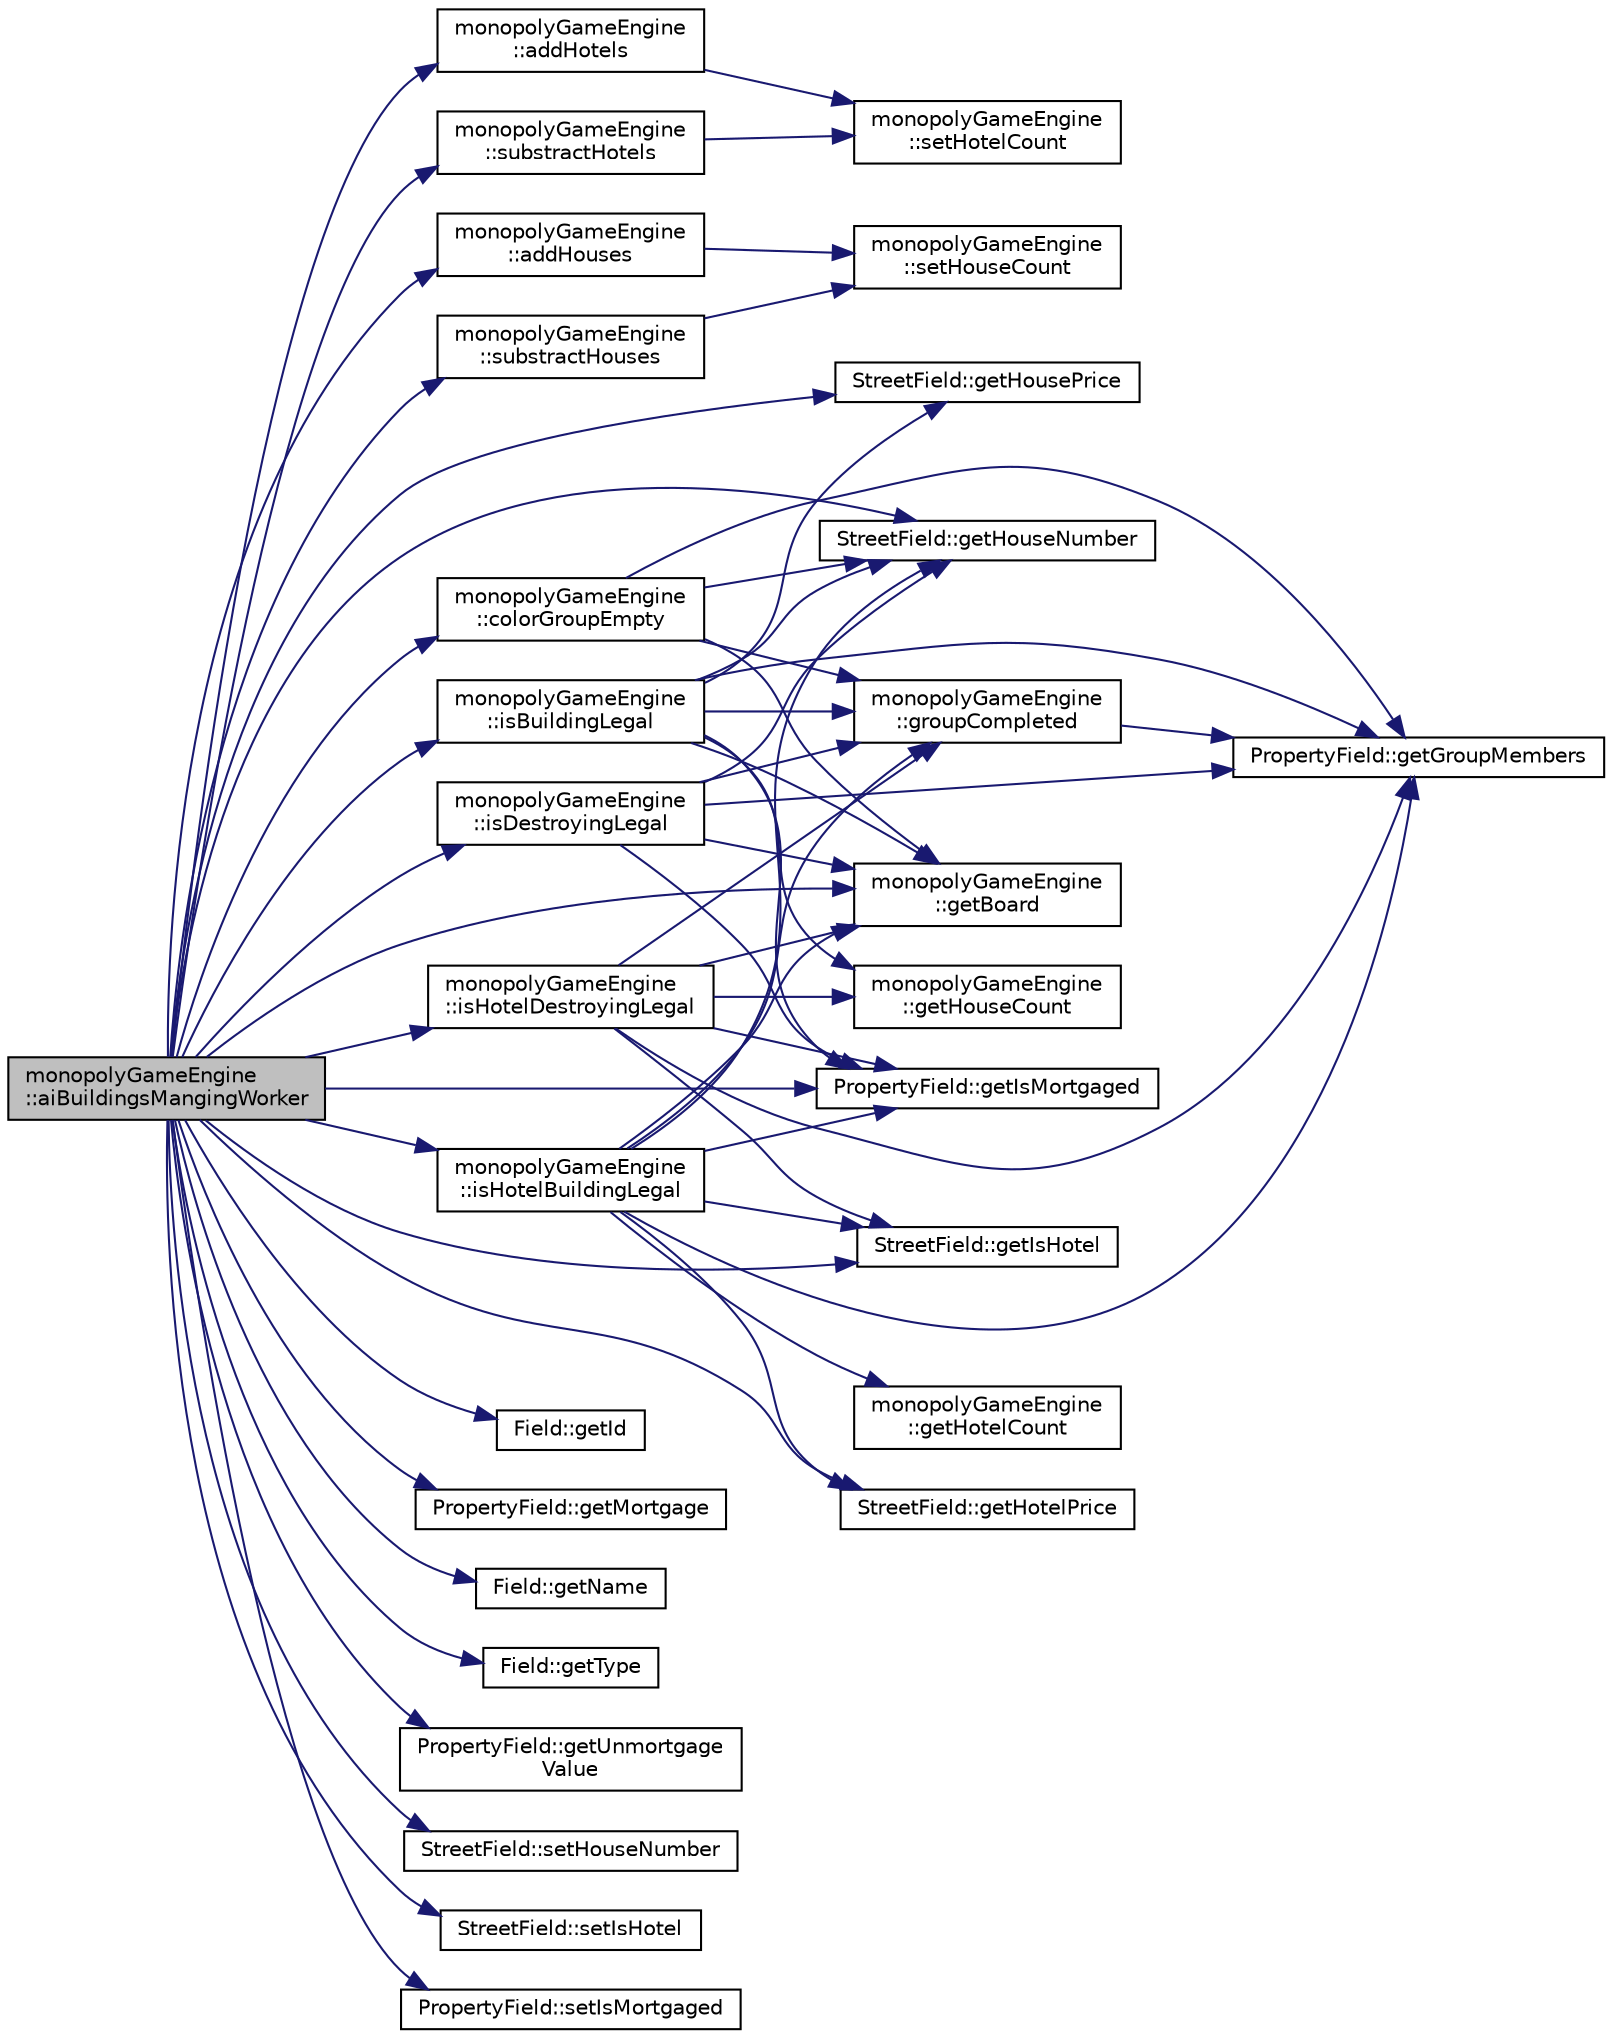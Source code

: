 digraph "monopolyGameEngine::aiBuildingsMangingWorker"
{
 // LATEX_PDF_SIZE
  edge [fontname="Helvetica",fontsize="10",labelfontname="Helvetica",labelfontsize="10"];
  node [fontname="Helvetica",fontsize="10",shape=record];
  rankdir="LR";
  Node1 [label="monopolyGameEngine\l::aiBuildingsMangingWorker",height=0.2,width=0.4,color="black", fillcolor="grey75", style="filled", fontcolor="black",tooltip=" "];
  Node1 -> Node2 [color="midnightblue",fontsize="10",style="solid",fontname="Helvetica"];
  Node2 [label="monopolyGameEngine\l::addHotels",height=0.2,width=0.4,color="black", fillcolor="white", style="filled",URL="$classmonopoly_game_engine.html#a99af650b99e1f4a3bc186da3aac6743f",tooltip=" "];
  Node2 -> Node3 [color="midnightblue",fontsize="10",style="solid",fontname="Helvetica"];
  Node3 [label="monopolyGameEngine\l::setHotelCount",height=0.2,width=0.4,color="black", fillcolor="white", style="filled",URL="$classmonopoly_game_engine.html#a929ee51bc796ef0d0cd8500d79bf488b",tooltip=" "];
  Node1 -> Node4 [color="midnightblue",fontsize="10",style="solid",fontname="Helvetica"];
  Node4 [label="monopolyGameEngine\l::addHouses",height=0.2,width=0.4,color="black", fillcolor="white", style="filled",URL="$classmonopoly_game_engine.html#ab7de7f4666764569f6bf3cbad8408ed1",tooltip=" "];
  Node4 -> Node5 [color="midnightblue",fontsize="10",style="solid",fontname="Helvetica"];
  Node5 [label="monopolyGameEngine\l::setHouseCount",height=0.2,width=0.4,color="black", fillcolor="white", style="filled",URL="$classmonopoly_game_engine.html#a69495369d29826bab9be4555184c89a3",tooltip=" "];
  Node1 -> Node6 [color="midnightblue",fontsize="10",style="solid",fontname="Helvetica"];
  Node6 [label="monopolyGameEngine\l::colorGroupEmpty",height=0.2,width=0.4,color="black", fillcolor="white", style="filled",URL="$classmonopoly_game_engine.html#af0dcb169ec97293dadc327ad4b861df5",tooltip=" "];
  Node6 -> Node7 [color="midnightblue",fontsize="10",style="solid",fontname="Helvetica"];
  Node7 [label="monopolyGameEngine\l::getBoard",height=0.2,width=0.4,color="black", fillcolor="white", style="filled",URL="$classmonopoly_game_engine.html#a7745bb931ce95f84f0b07843414e0d36",tooltip=" "];
  Node6 -> Node8 [color="midnightblue",fontsize="10",style="solid",fontname="Helvetica"];
  Node8 [label="PropertyField::getGroupMembers",height=0.2,width=0.4,color="black", fillcolor="white", style="filled",URL="$class_property_field.html#a676180ae8ad98644572c47787ea0a01f",tooltip=" "];
  Node6 -> Node9 [color="midnightblue",fontsize="10",style="solid",fontname="Helvetica"];
  Node9 [label="StreetField::getHouseNumber",height=0.2,width=0.4,color="black", fillcolor="white", style="filled",URL="$class_street_field.html#aaee4c344c359e9762653472f7f2e5df0",tooltip=" "];
  Node6 -> Node10 [color="midnightblue",fontsize="10",style="solid",fontname="Helvetica"];
  Node10 [label="monopolyGameEngine\l::groupCompleted",height=0.2,width=0.4,color="black", fillcolor="white", style="filled",URL="$classmonopoly_game_engine.html#a812b12efc4a929ca7d81d98cf9acf761",tooltip=" "];
  Node10 -> Node8 [color="midnightblue",fontsize="10",style="solid",fontname="Helvetica"];
  Node1 -> Node7 [color="midnightblue",fontsize="10",style="solid",fontname="Helvetica"];
  Node1 -> Node11 [color="midnightblue",fontsize="10",style="solid",fontname="Helvetica"];
  Node11 [label="StreetField::getHotelPrice",height=0.2,width=0.4,color="black", fillcolor="white", style="filled",URL="$class_street_field.html#a51d31e674e5526536210d24ed5bdc2c2",tooltip=" "];
  Node1 -> Node9 [color="midnightblue",fontsize="10",style="solid",fontname="Helvetica"];
  Node1 -> Node12 [color="midnightblue",fontsize="10",style="solid",fontname="Helvetica"];
  Node12 [label="StreetField::getHousePrice",height=0.2,width=0.4,color="black", fillcolor="white", style="filled",URL="$class_street_field.html#a812b99b2c3dc615a26f81756fa41aa51",tooltip=" "];
  Node1 -> Node13 [color="midnightblue",fontsize="10",style="solid",fontname="Helvetica"];
  Node13 [label="Field::getId",height=0.2,width=0.4,color="black", fillcolor="white", style="filled",URL="$class_field.html#aa3ea436b800a8078f04be2678c42f7c0",tooltip=" "];
  Node1 -> Node14 [color="midnightblue",fontsize="10",style="solid",fontname="Helvetica"];
  Node14 [label="StreetField::getIsHotel",height=0.2,width=0.4,color="black", fillcolor="white", style="filled",URL="$class_street_field.html#a79785c76389d7bf9171797b9d1a16ebd",tooltip=" "];
  Node1 -> Node15 [color="midnightblue",fontsize="10",style="solid",fontname="Helvetica"];
  Node15 [label="PropertyField::getIsMortgaged",height=0.2,width=0.4,color="black", fillcolor="white", style="filled",URL="$class_property_field.html#a1fffe1254ab983b26a27f44f60790118",tooltip=" "];
  Node1 -> Node16 [color="midnightblue",fontsize="10",style="solid",fontname="Helvetica"];
  Node16 [label="PropertyField::getMortgage",height=0.2,width=0.4,color="black", fillcolor="white", style="filled",URL="$class_property_field.html#afeddcb21f639b779a94a5d471059e7e3",tooltip=" "];
  Node1 -> Node17 [color="midnightblue",fontsize="10",style="solid",fontname="Helvetica"];
  Node17 [label="Field::getName",height=0.2,width=0.4,color="black", fillcolor="white", style="filled",URL="$class_field.html#ad2e239a719acc3285a9b11b3aef6808c",tooltip=" "];
  Node1 -> Node18 [color="midnightblue",fontsize="10",style="solid",fontname="Helvetica"];
  Node18 [label="Field::getType",height=0.2,width=0.4,color="black", fillcolor="white", style="filled",URL="$class_field.html#a3c5261dc7fc032dd06268d3c94028d73",tooltip=" "];
  Node1 -> Node19 [color="midnightblue",fontsize="10",style="solid",fontname="Helvetica"];
  Node19 [label="PropertyField::getUnmortgage\lValue",height=0.2,width=0.4,color="black", fillcolor="white", style="filled",URL="$class_property_field.html#a5e8b305dba61b190acbfbf4f1e82af96",tooltip=" "];
  Node1 -> Node20 [color="midnightblue",fontsize="10",style="solid",fontname="Helvetica"];
  Node20 [label="monopolyGameEngine\l::isBuildingLegal",height=0.2,width=0.4,color="black", fillcolor="white", style="filled",URL="$classmonopoly_game_engine.html#afe6721e131658a56956b4aca576420bf",tooltip=" "];
  Node20 -> Node7 [color="midnightblue",fontsize="10",style="solid",fontname="Helvetica"];
  Node20 -> Node8 [color="midnightblue",fontsize="10",style="solid",fontname="Helvetica"];
  Node20 -> Node21 [color="midnightblue",fontsize="10",style="solid",fontname="Helvetica"];
  Node21 [label="monopolyGameEngine\l::getHouseCount",height=0.2,width=0.4,color="black", fillcolor="white", style="filled",URL="$classmonopoly_game_engine.html#afed3b08203b9ef68ed47018e29739c94",tooltip=" "];
  Node20 -> Node9 [color="midnightblue",fontsize="10",style="solid",fontname="Helvetica"];
  Node20 -> Node12 [color="midnightblue",fontsize="10",style="solid",fontname="Helvetica"];
  Node20 -> Node15 [color="midnightblue",fontsize="10",style="solid",fontname="Helvetica"];
  Node20 -> Node10 [color="midnightblue",fontsize="10",style="solid",fontname="Helvetica"];
  Node1 -> Node22 [color="midnightblue",fontsize="10",style="solid",fontname="Helvetica"];
  Node22 [label="monopolyGameEngine\l::isDestroyingLegal",height=0.2,width=0.4,color="black", fillcolor="white", style="filled",URL="$classmonopoly_game_engine.html#a3e7b1e0ef7e0aa94a12775c1b928a315",tooltip=" "];
  Node22 -> Node7 [color="midnightblue",fontsize="10",style="solid",fontname="Helvetica"];
  Node22 -> Node8 [color="midnightblue",fontsize="10",style="solid",fontname="Helvetica"];
  Node22 -> Node9 [color="midnightblue",fontsize="10",style="solid",fontname="Helvetica"];
  Node22 -> Node15 [color="midnightblue",fontsize="10",style="solid",fontname="Helvetica"];
  Node22 -> Node10 [color="midnightblue",fontsize="10",style="solid",fontname="Helvetica"];
  Node1 -> Node23 [color="midnightblue",fontsize="10",style="solid",fontname="Helvetica"];
  Node23 [label="monopolyGameEngine\l::isHotelBuildingLegal",height=0.2,width=0.4,color="black", fillcolor="white", style="filled",URL="$classmonopoly_game_engine.html#a4b8a36fd929cbdfebba4aed60c4c9300",tooltip=" "];
  Node23 -> Node7 [color="midnightblue",fontsize="10",style="solid",fontname="Helvetica"];
  Node23 -> Node8 [color="midnightblue",fontsize="10",style="solid",fontname="Helvetica"];
  Node23 -> Node24 [color="midnightblue",fontsize="10",style="solid",fontname="Helvetica"];
  Node24 [label="monopolyGameEngine\l::getHotelCount",height=0.2,width=0.4,color="black", fillcolor="white", style="filled",URL="$classmonopoly_game_engine.html#af6479c9c150af4f6f19811427b18675f",tooltip=" "];
  Node23 -> Node11 [color="midnightblue",fontsize="10",style="solid",fontname="Helvetica"];
  Node23 -> Node9 [color="midnightblue",fontsize="10",style="solid",fontname="Helvetica"];
  Node23 -> Node14 [color="midnightblue",fontsize="10",style="solid",fontname="Helvetica"];
  Node23 -> Node15 [color="midnightblue",fontsize="10",style="solid",fontname="Helvetica"];
  Node23 -> Node10 [color="midnightblue",fontsize="10",style="solid",fontname="Helvetica"];
  Node1 -> Node25 [color="midnightblue",fontsize="10",style="solid",fontname="Helvetica"];
  Node25 [label="monopolyGameEngine\l::isHotelDestroyingLegal",height=0.2,width=0.4,color="black", fillcolor="white", style="filled",URL="$classmonopoly_game_engine.html#a3e437e4b8342de7d4b4476c0cdcff6a0",tooltip=" "];
  Node25 -> Node7 [color="midnightblue",fontsize="10",style="solid",fontname="Helvetica"];
  Node25 -> Node8 [color="midnightblue",fontsize="10",style="solid",fontname="Helvetica"];
  Node25 -> Node21 [color="midnightblue",fontsize="10",style="solid",fontname="Helvetica"];
  Node25 -> Node14 [color="midnightblue",fontsize="10",style="solid",fontname="Helvetica"];
  Node25 -> Node15 [color="midnightblue",fontsize="10",style="solid",fontname="Helvetica"];
  Node25 -> Node10 [color="midnightblue",fontsize="10",style="solid",fontname="Helvetica"];
  Node1 -> Node26 [color="midnightblue",fontsize="10",style="solid",fontname="Helvetica"];
  Node26 [label="StreetField::setHouseNumber",height=0.2,width=0.4,color="black", fillcolor="white", style="filled",URL="$class_street_field.html#a9cdeb6a4610eed4f47e20d2cdebbe3a1",tooltip=" "];
  Node1 -> Node27 [color="midnightblue",fontsize="10",style="solid",fontname="Helvetica"];
  Node27 [label="StreetField::setIsHotel",height=0.2,width=0.4,color="black", fillcolor="white", style="filled",URL="$class_street_field.html#aa50b622f5cc3dfa6ee3d00aa1a24bd14",tooltip=" "];
  Node1 -> Node28 [color="midnightblue",fontsize="10",style="solid",fontname="Helvetica"];
  Node28 [label="PropertyField::setIsMortgaged",height=0.2,width=0.4,color="black", fillcolor="white", style="filled",URL="$class_property_field.html#a8ed81fa863c3d443a69141445d66616e",tooltip=" "];
  Node1 -> Node29 [color="midnightblue",fontsize="10",style="solid",fontname="Helvetica"];
  Node29 [label="monopolyGameEngine\l::substractHotels",height=0.2,width=0.4,color="black", fillcolor="white", style="filled",URL="$classmonopoly_game_engine.html#a277d25afb09545726767d1330b70bce5",tooltip=" "];
  Node29 -> Node3 [color="midnightblue",fontsize="10",style="solid",fontname="Helvetica"];
  Node1 -> Node30 [color="midnightblue",fontsize="10",style="solid",fontname="Helvetica"];
  Node30 [label="monopolyGameEngine\l::substractHouses",height=0.2,width=0.4,color="black", fillcolor="white", style="filled",URL="$classmonopoly_game_engine.html#ab76a68872f1e019cdebe742806333fb9",tooltip=" "];
  Node30 -> Node5 [color="midnightblue",fontsize="10",style="solid",fontname="Helvetica"];
}

